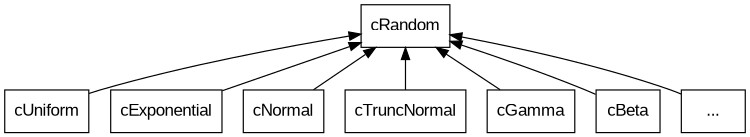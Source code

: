 digraph g {
        fontsize=12; size="5,5";
        node [fontname="Arial"];
        edge [fontname="Arial"];

        node [shape = "rectangle"];
        edge [dir = "back"];

        cRandom -> cUniform;
        cRandom -> cExponential;
        cRandom -> cNormal;
        cRandom -> cTruncNormal;
        cRandom -> cGamma;
        cRandom -> cBeta;
        cRandom -> others;
        others [label = "..."];
}
